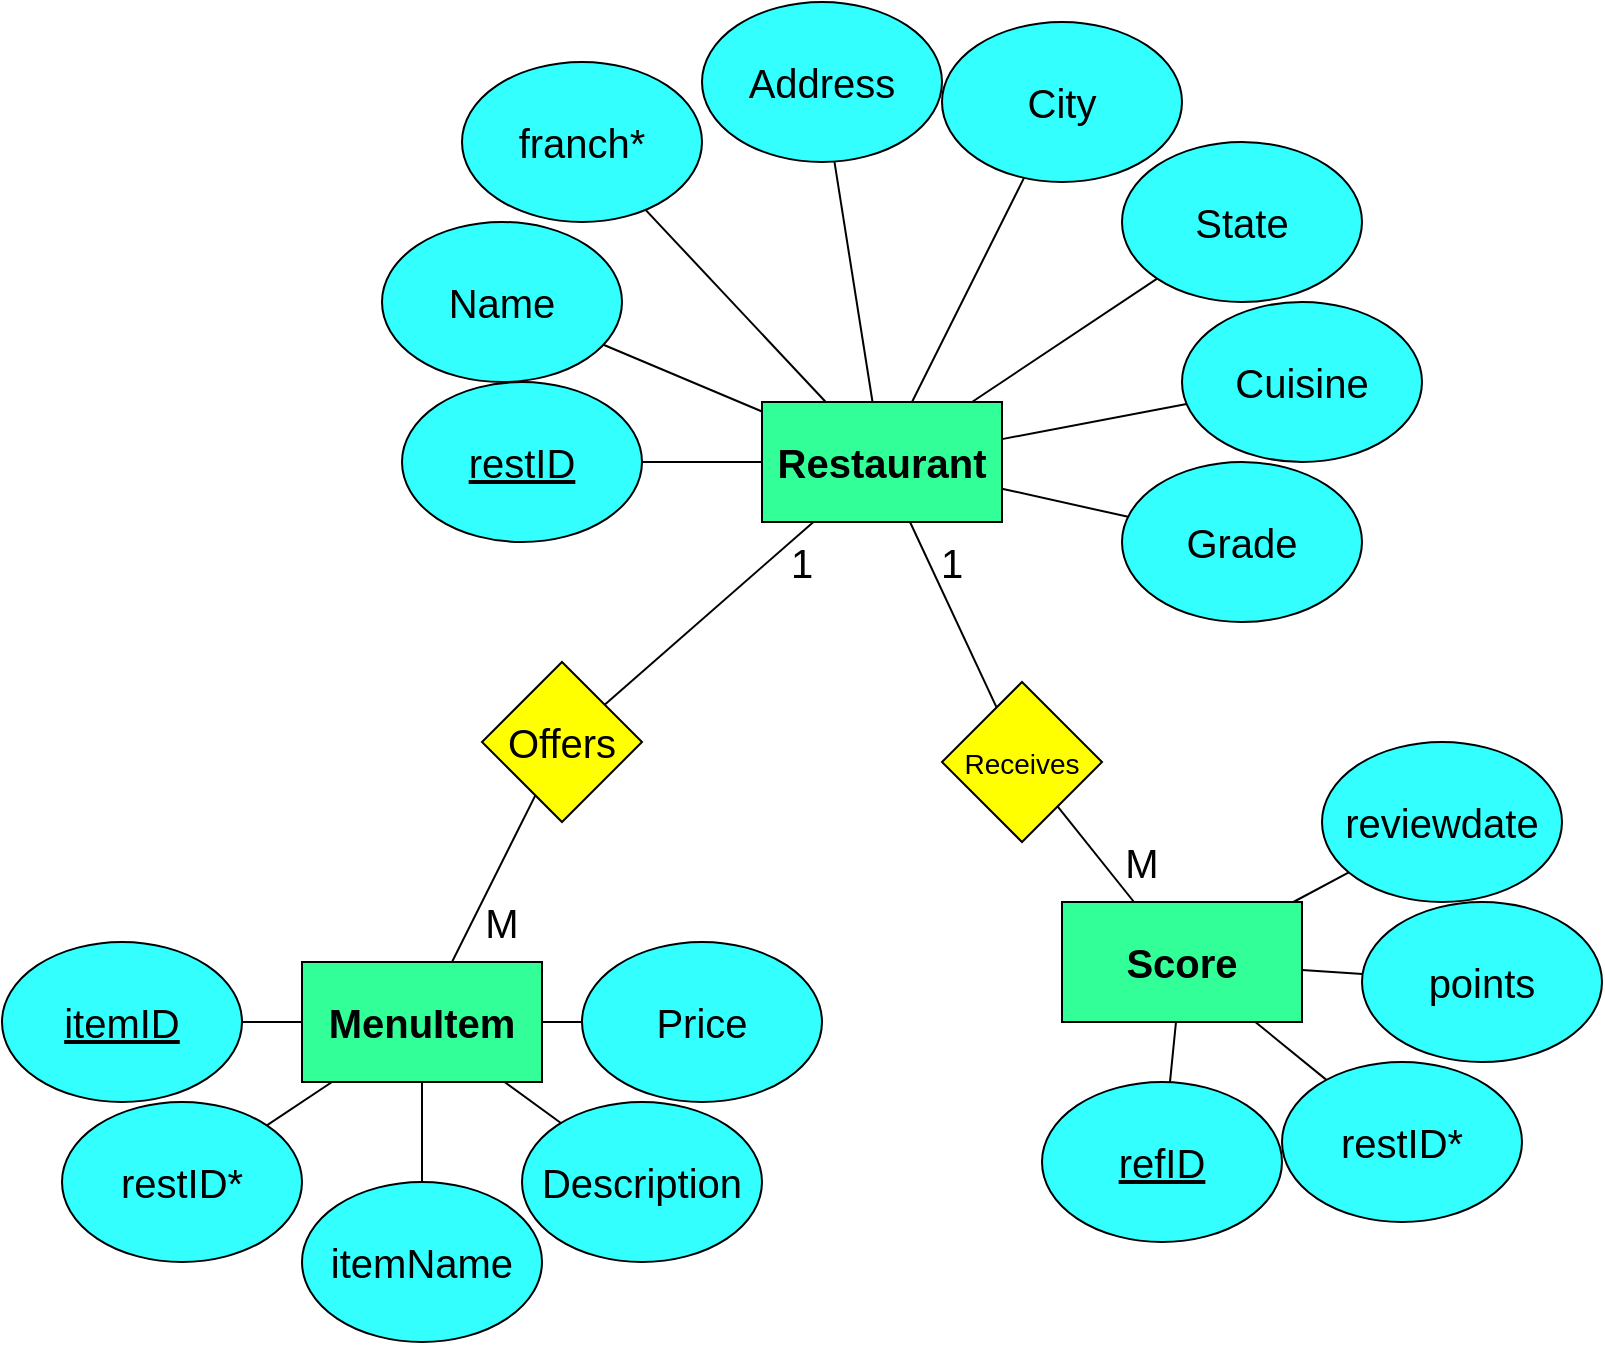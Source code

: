 <mxfile version="12.2.4" pages="1"><diagram id="u9rXE1uIUANwSrxgtIQM" name="Page-1"><mxGraphModel dx="537" dy="551" grid="1" gridSize="10" guides="1" tooltips="1" connect="1" arrows="1" fold="1" page="1" pageScale="1" pageWidth="850" pageHeight="1100" math="0" shadow="0"><root><mxCell id="0"/><mxCell id="1" parent="0"/><mxCell id="4u6x7rTlO3XGqmi1SIRX-15" value="" style="group" parent="1" vertex="1" connectable="0"><mxGeometry x="350" y="220" width="120" height="80" as="geometry"/></mxCell><mxCell id="4u6x7rTlO3XGqmi1SIRX-16" value="" style="ellipse;whiteSpace=wrap;html=1;fontSize=20;fillColor=#33FFFF;" parent="4u6x7rTlO3XGqmi1SIRX-15" vertex="1"><mxGeometry width="120" height="80" as="geometry"/></mxCell><mxCell id="4u6x7rTlO3XGqmi1SIRX-17" value="Name" style="text;html=1;strokeColor=none;fillColor=none;align=center;verticalAlign=middle;whiteSpace=wrap;rounded=0;fontSize=20;" parent="4u6x7rTlO3XGqmi1SIRX-15" vertex="1"><mxGeometry x="10" y="20" width="100" height="40" as="geometry"/></mxCell><mxCell id="4u6x7rTlO3XGqmi1SIRX-41" value="" style="group" parent="1" vertex="1" connectable="0"><mxGeometry x="360" y="300" width="120" height="80" as="geometry"/></mxCell><mxCell id="4u6x7rTlO3XGqmi1SIRX-42" value="" style="ellipse;whiteSpace=wrap;html=1;fontSize=20;fillColor=#33FFFF;" parent="4u6x7rTlO3XGqmi1SIRX-41" vertex="1"><mxGeometry width="120" height="80" as="geometry"/></mxCell><mxCell id="4u6x7rTlO3XGqmi1SIRX-43" value="&lt;u&gt;restID&lt;/u&gt;" style="text;html=1;strokeColor=none;fillColor=none;align=center;verticalAlign=middle;whiteSpace=wrap;rounded=0;fontSize=20;" parent="4u6x7rTlO3XGqmi1SIRX-41" vertex="1"><mxGeometry x="10" y="20" width="100" height="40" as="geometry"/></mxCell><mxCell id="4u6x7rTlO3XGqmi1SIRX-44" value="" style="group" parent="1" vertex="1" connectable="0"><mxGeometry x="390" y="140" width="120" height="80" as="geometry"/></mxCell><mxCell id="4u6x7rTlO3XGqmi1SIRX-45" value="" style="ellipse;whiteSpace=wrap;html=1;fontSize=20;fillColor=#33FFFF;" parent="4u6x7rTlO3XGqmi1SIRX-44" vertex="1"><mxGeometry width="120" height="80" as="geometry"/></mxCell><mxCell id="4u6x7rTlO3XGqmi1SIRX-46" value="franch*" style="text;html=1;strokeColor=none;fillColor=none;align=center;verticalAlign=middle;whiteSpace=wrap;rounded=0;fontSize=20;" parent="4u6x7rTlO3XGqmi1SIRX-44" vertex="1"><mxGeometry x="10" y="20" width="100" height="40" as="geometry"/></mxCell><mxCell id="4u6x7rTlO3XGqmi1SIRX-47" value="" style="group" parent="1" vertex="1" connectable="0"><mxGeometry x="510" y="110" width="120" height="80" as="geometry"/></mxCell><mxCell id="4u6x7rTlO3XGqmi1SIRX-48" value="" style="ellipse;whiteSpace=wrap;html=1;fontSize=20;fillColor=#33FFFF;" parent="4u6x7rTlO3XGqmi1SIRX-47" vertex="1"><mxGeometry width="120" height="80" as="geometry"/></mxCell><mxCell id="4u6x7rTlO3XGqmi1SIRX-49" value="Address" style="text;html=1;strokeColor=none;fillColor=none;align=center;verticalAlign=middle;whiteSpace=wrap;rounded=0;fontSize=20;" parent="4u6x7rTlO3XGqmi1SIRX-47" vertex="1"><mxGeometry x="10" y="20" width="100" height="40" as="geometry"/></mxCell><mxCell id="4u6x7rTlO3XGqmi1SIRX-50" value="" style="group" parent="1" vertex="1" connectable="0"><mxGeometry x="630" y="120" width="120" height="80" as="geometry"/></mxCell><mxCell id="4u6x7rTlO3XGqmi1SIRX-51" value="" style="ellipse;whiteSpace=wrap;html=1;fontSize=20;fillColor=#33FFFF;" parent="4u6x7rTlO3XGqmi1SIRX-50" vertex="1"><mxGeometry width="120" height="80" as="geometry"/></mxCell><mxCell id="4u6x7rTlO3XGqmi1SIRX-52" value="City" style="text;html=1;strokeColor=none;fillColor=none;align=center;verticalAlign=middle;whiteSpace=wrap;rounded=0;fontSize=20;" parent="4u6x7rTlO3XGqmi1SIRX-50" vertex="1"><mxGeometry x="10" y="20" width="100" height="40" as="geometry"/></mxCell><mxCell id="4u6x7rTlO3XGqmi1SIRX-53" value="" style="group" parent="1" vertex="1" connectable="0"><mxGeometry x="720" y="180" width="120" height="80" as="geometry"/></mxCell><mxCell id="4u6x7rTlO3XGqmi1SIRX-54" value="" style="ellipse;whiteSpace=wrap;html=1;fontSize=20;fillColor=#33FFFF;" parent="4u6x7rTlO3XGqmi1SIRX-53" vertex="1"><mxGeometry width="120" height="80" as="geometry"/></mxCell><mxCell id="4u6x7rTlO3XGqmi1SIRX-55" value="State" style="text;html=1;strokeColor=none;fillColor=none;align=center;verticalAlign=middle;whiteSpace=wrap;rounded=0;fontSize=20;" parent="4u6x7rTlO3XGqmi1SIRX-53" vertex="1"><mxGeometry x="10" y="20" width="100" height="40" as="geometry"/></mxCell><mxCell id="4u6x7rTlO3XGqmi1SIRX-56" value="" style="group" parent="1" vertex="1" connectable="0"><mxGeometry x="720" y="340" width="120" height="80" as="geometry"/></mxCell><mxCell id="4u6x7rTlO3XGqmi1SIRX-57" value="" style="ellipse;whiteSpace=wrap;html=1;fontSize=20;fillColor=#33FFFF;" parent="4u6x7rTlO3XGqmi1SIRX-56" vertex="1"><mxGeometry width="120" height="80" as="geometry"/></mxCell><mxCell id="4u6x7rTlO3XGqmi1SIRX-58" value="Grade" style="text;html=1;strokeColor=none;fillColor=none;align=center;verticalAlign=middle;whiteSpace=wrap;rounded=0;fontSize=20;" parent="4u6x7rTlO3XGqmi1SIRX-56" vertex="1"><mxGeometry x="10" y="20" width="100" height="40" as="geometry"/></mxCell><mxCell id="4u6x7rTlO3XGqmi1SIRX-62" value="" style="endArrow=none;html=1;rounded=0;fontSize=20;" parent="1" source="4u6x7rTlO3XGqmi1SIRX-32" target="4u6x7rTlO3XGqmi1SIRX-42" edge="1"><mxGeometry width="50" height="50" relative="1" as="geometry"><mxPoint x="590" y="300" as="sourcePoint"/><mxPoint x="465" y="225" as="targetPoint"/></mxGeometry></mxCell><mxCell id="4u6x7rTlO3XGqmi1SIRX-63" value="" style="endArrow=none;html=1;rounded=0;fontSize=20;" parent="1" source="4u6x7rTlO3XGqmi1SIRX-32" target="4u6x7rTlO3XGqmi1SIRX-45" edge="1"><mxGeometry width="50" height="50" relative="1" as="geometry"><mxPoint x="595" y="320" as="sourcePoint"/><mxPoint x="578.974" y="287.947" as="targetPoint"/></mxGeometry></mxCell><mxCell id="4u6x7rTlO3XGqmi1SIRX-64" value="" style="endArrow=none;html=1;rounded=0;fontSize=20;" parent="1" source="4u6x7rTlO3XGqmi1SIRX-48" target="4u6x7rTlO3XGqmi1SIRX-32" edge="1"><mxGeometry width="50" height="50" relative="1" as="geometry"><mxPoint x="629.983" y="320" as="sourcePoint"/><mxPoint x="665.593" y="266.541" as="targetPoint"/></mxGeometry></mxCell><mxCell id="4u6x7rTlO3XGqmi1SIRX-65" value="" style="endArrow=none;html=1;rounded=0;fontSize=20;" parent="1" source="4u6x7rTlO3XGqmi1SIRX-51" target="4u6x7rTlO3XGqmi1SIRX-32" edge="1"><mxGeometry width="50" height="50" relative="1" as="geometry"><mxPoint x="715.605" y="316.881" as="sourcePoint"/><mxPoint x="670.0" y="331.25" as="targetPoint"/></mxGeometry></mxCell><mxCell id="4u6x7rTlO3XGqmi1SIRX-66" value="" style="endArrow=none;html=1;rounded=0;fontSize=20;" parent="1" source="4u6x7rTlO3XGqmi1SIRX-32" target="4u6x7rTlO3XGqmi1SIRX-54" edge="1"><mxGeometry width="50" height="50" relative="1" as="geometry"><mxPoint x="713.773" y="376.04" as="sourcePoint"/><mxPoint x="670.0" y="365" as="targetPoint"/></mxGeometry></mxCell><mxCell id="4u6x7rTlO3XGqmi1SIRX-67" value="" style="endArrow=none;html=1;rounded=0;fontSize=20;" parent="1" source="4u6x7rTlO3XGqmi1SIRX-57" target="4u6x7rTlO3XGqmi1SIRX-32" edge="1"><mxGeometry width="50" height="50" relative="1" as="geometry"><mxPoint x="634.548" y="380" as="sourcePoint"/><mxPoint x="671.274" y="424.882" as="targetPoint"/></mxGeometry></mxCell><mxCell id="4u6x7rTlO3XGqmi1SIRX-96" value="" style="group" parent="1" vertex="1" connectable="0"><mxGeometry x="400" y="440" width="80" height="80" as="geometry"/></mxCell><mxCell id="4u6x7rTlO3XGqmi1SIRX-97" value="" style="rhombus;whiteSpace=wrap;html=1;fontSize=20;fillColor=#FFFF00;" parent="4u6x7rTlO3XGqmi1SIRX-96" vertex="1"><mxGeometry width="80" height="80" as="geometry"/></mxCell><mxCell id="4u6x7rTlO3XGqmi1SIRX-98" value="Offers" style="text;html=1;strokeColor=none;fillColor=none;align=center;verticalAlign=middle;whiteSpace=wrap;rounded=0;fontSize=20;" parent="4u6x7rTlO3XGqmi1SIRX-96" vertex="1"><mxGeometry x="10" y="25" width="60" height="30" as="geometry"/></mxCell><mxCell id="4u6x7rTlO3XGqmi1SIRX-99" value="" style="endArrow=none;html=1;rounded=0;fontSize=20;" parent="1" source="4u6x7rTlO3XGqmi1SIRX-32" target="4u6x7rTlO3XGqmi1SIRX-97" edge="1"><mxGeometry width="50" height="50" relative="1" as="geometry"><mxPoint x="650" y="530" as="sourcePoint"/><mxPoint x="700" y="480" as="targetPoint"/></mxGeometry></mxCell><mxCell id="4u6x7rTlO3XGqmi1SIRX-100" value="" style="endArrow=none;html=1;rounded=0;fontSize=20;" parent="1" source="4u6x7rTlO3XGqmi1SIRX-188" target="4u6x7rTlO3XGqmi1SIRX-97" edge="1"><mxGeometry width="50" height="50" relative="1" as="geometry"><mxPoint x="370" y="540" as="sourcePoint"/><mxPoint x="400" y="490" as="targetPoint"/></mxGeometry></mxCell><mxCell id="4u6x7rTlO3XGqmi1SIRX-101" value="1" style="text;html=1;strokeColor=none;fillColor=none;align=center;verticalAlign=middle;whiteSpace=wrap;rounded=0;fontSize=20;" parent="1" vertex="1"><mxGeometry x="550" y="380" width="20" height="20" as="geometry"/></mxCell><mxCell id="4u6x7rTlO3XGqmi1SIRX-102" value="M" style="text;html=1;strokeColor=none;fillColor=none;align=center;verticalAlign=middle;whiteSpace=wrap;rounded=0;fontSize=20;" parent="1" vertex="1"><mxGeometry x="400" y="560" width="20" height="20" as="geometry"/></mxCell><mxCell id="4u6x7rTlO3XGqmi1SIRX-103" value="" style="group" parent="1" vertex="1" connectable="0"><mxGeometry x="160" y="580" width="120" height="80" as="geometry"/></mxCell><mxCell id="4u6x7rTlO3XGqmi1SIRX-104" value="" style="ellipse;whiteSpace=wrap;html=1;fontSize=20;fillColor=#33FFFF;" parent="4u6x7rTlO3XGqmi1SIRX-103" vertex="1"><mxGeometry width="120" height="80" as="geometry"/></mxCell><mxCell id="4u6x7rTlO3XGqmi1SIRX-105" value="&lt;u&gt;itemID&lt;/u&gt;" style="text;html=1;strokeColor=none;fillColor=none;align=center;verticalAlign=middle;whiteSpace=wrap;rounded=0;fontSize=20;" parent="4u6x7rTlO3XGqmi1SIRX-103" vertex="1"><mxGeometry x="10" y="20" width="100" height="40" as="geometry"/></mxCell><mxCell id="4u6x7rTlO3XGqmi1SIRX-106" value="" style="group" parent="1" vertex="1" connectable="0"><mxGeometry x="310" y="700" width="120" height="80" as="geometry"/></mxCell><mxCell id="4u6x7rTlO3XGqmi1SIRX-107" value="" style="ellipse;whiteSpace=wrap;html=1;fontSize=20;fillColor=#33FFFF;" parent="4u6x7rTlO3XGqmi1SIRX-106" vertex="1"><mxGeometry width="120" height="80" as="geometry"/></mxCell><mxCell id="4u6x7rTlO3XGqmi1SIRX-108" value="itemName" style="text;html=1;strokeColor=none;fillColor=none;align=center;verticalAlign=middle;whiteSpace=wrap;rounded=0;fontSize=20;" parent="4u6x7rTlO3XGqmi1SIRX-106" vertex="1"><mxGeometry x="10" y="20" width="100" height="40" as="geometry"/></mxCell><mxCell id="4u6x7rTlO3XGqmi1SIRX-109" value="" style="group" parent="1" vertex="1" connectable="0"><mxGeometry x="190" y="660" width="120" height="80" as="geometry"/></mxCell><mxCell id="4u6x7rTlO3XGqmi1SIRX-110" value="" style="ellipse;whiteSpace=wrap;html=1;fontSize=20;fillColor=#33FFFF;" parent="4u6x7rTlO3XGqmi1SIRX-109" vertex="1"><mxGeometry width="120" height="80" as="geometry"/></mxCell><mxCell id="4u6x7rTlO3XGqmi1SIRX-111" value="restID*" style="text;html=1;strokeColor=none;fillColor=none;align=center;verticalAlign=middle;whiteSpace=wrap;rounded=0;fontSize=20;" parent="4u6x7rTlO3XGqmi1SIRX-109" vertex="1"><mxGeometry x="10" y="20" width="100" height="40" as="geometry"/></mxCell><mxCell id="4u6x7rTlO3XGqmi1SIRX-112" value="" style="group" parent="1" vertex="1" connectable="0"><mxGeometry x="420" y="660" width="120" height="80" as="geometry"/></mxCell><mxCell id="4u6x7rTlO3XGqmi1SIRX-113" value="" style="ellipse;whiteSpace=wrap;html=1;fontSize=20;fillColor=#33FFFF;" parent="4u6x7rTlO3XGqmi1SIRX-112" vertex="1"><mxGeometry width="120" height="80" as="geometry"/></mxCell><mxCell id="4u6x7rTlO3XGqmi1SIRX-114" value="Description" style="text;html=1;strokeColor=none;fillColor=none;align=center;verticalAlign=middle;whiteSpace=wrap;rounded=0;fontSize=20;" parent="4u6x7rTlO3XGqmi1SIRX-112" vertex="1"><mxGeometry x="10" y="20" width="100" height="40" as="geometry"/></mxCell><mxCell id="4u6x7rTlO3XGqmi1SIRX-115" value="" style="group" parent="1" vertex="1" connectable="0"><mxGeometry x="450" y="580" width="120" height="80" as="geometry"/></mxCell><mxCell id="4u6x7rTlO3XGqmi1SIRX-116" value="" style="ellipse;whiteSpace=wrap;html=1;fontSize=20;fillColor=#33FFFF;" parent="4u6x7rTlO3XGqmi1SIRX-115" vertex="1"><mxGeometry width="120" height="80" as="geometry"/></mxCell><mxCell id="4u6x7rTlO3XGqmi1SIRX-117" value="Price" style="text;html=1;strokeColor=none;fillColor=none;align=center;verticalAlign=middle;whiteSpace=wrap;rounded=0;fontSize=20;" parent="4u6x7rTlO3XGqmi1SIRX-115" vertex="1"><mxGeometry x="10" y="20" width="100" height="40" as="geometry"/></mxCell><mxCell id="4u6x7rTlO3XGqmi1SIRX-118" value="" style="endArrow=none;html=1;rounded=0;fontSize=20;" parent="1" source="4u6x7rTlO3XGqmi1SIRX-104" target="4u6x7rTlO3XGqmi1SIRX-188" edge="1"><mxGeometry width="50" height="50" relative="1" as="geometry"><mxPoint x="280" y="570" as="sourcePoint"/><mxPoint x="290" y="570" as="targetPoint"/></mxGeometry></mxCell><mxCell id="4u6x7rTlO3XGqmi1SIRX-119" value="" style="endArrow=none;html=1;rounded=0;fontSize=20;" parent="1" source="4u6x7rTlO3XGqmi1SIRX-188" target="4u6x7rTlO3XGqmi1SIRX-110" edge="1"><mxGeometry width="50" height="50" relative="1" as="geometry"><mxPoint x="325.0" y="650" as="sourcePoint"/><mxPoint x="320" y="630" as="targetPoint"/></mxGeometry></mxCell><mxCell id="4u6x7rTlO3XGqmi1SIRX-120" value="" style="endArrow=none;html=1;rounded=0;fontSize=20;" parent="1" source="4u6x7rTlO3XGqmi1SIRX-188" target="4u6x7rTlO3XGqmi1SIRX-107" edge="1"><mxGeometry width="50" height="50" relative="1" as="geometry"><mxPoint x="370" y="650" as="sourcePoint"/><mxPoint x="302.426" y="681.716" as="targetPoint"/></mxGeometry></mxCell><mxCell id="4u6x7rTlO3XGqmi1SIRX-124" value="" style="endArrow=none;html=1;rounded=0;fontSize=20;" parent="1" source="4u6x7rTlO3XGqmi1SIRX-188" target="4u6x7rTlO3XGqmi1SIRX-113" edge="1"><mxGeometry width="50" height="50" relative="1" as="geometry"><mxPoint x="411.25" y="650" as="sourcePoint"/><mxPoint x="380" y="710" as="targetPoint"/></mxGeometry></mxCell><mxCell id="4u6x7rTlO3XGqmi1SIRX-125" value="" style="endArrow=none;html=1;rounded=0;fontSize=20;" parent="1" source="4u6x7rTlO3XGqmi1SIRX-188" target="4u6x7rTlO3XGqmi1SIRX-116" edge="1"><mxGeometry width="50" height="50" relative="1" as="geometry"><mxPoint x="490" y="560" as="sourcePoint"/><mxPoint x="449.457" y="680.514" as="targetPoint"/></mxGeometry></mxCell><mxCell id="4u6x7rTlO3XGqmi1SIRX-129" value="" style="group" parent="1" vertex="1" connectable="0"><mxGeometry x="680" y="650" width="120" height="80" as="geometry"/></mxCell><mxCell id="4u6x7rTlO3XGqmi1SIRX-130" value="" style="ellipse;whiteSpace=wrap;html=1;fontSize=20;fillColor=#33FFFF;" parent="4u6x7rTlO3XGqmi1SIRX-129" vertex="1"><mxGeometry width="120" height="80" as="geometry"/></mxCell><mxCell id="4u6x7rTlO3XGqmi1SIRX-131" value="&lt;u&gt;refID&lt;/u&gt;" style="text;html=1;strokeColor=none;fillColor=none;align=center;verticalAlign=middle;whiteSpace=wrap;rounded=0;fontSize=20;" parent="4u6x7rTlO3XGqmi1SIRX-129" vertex="1"><mxGeometry x="10" y="20" width="100" height="40" as="geometry"/></mxCell><mxCell id="4u6x7rTlO3XGqmi1SIRX-132" value="" style="group" parent="1" vertex="1" connectable="0"><mxGeometry x="840" y="560" width="120" height="80" as="geometry"/></mxCell><mxCell id="4u6x7rTlO3XGqmi1SIRX-133" value="" style="ellipse;whiteSpace=wrap;html=1;fontSize=20;fillColor=#33FFFF;" parent="4u6x7rTlO3XGqmi1SIRX-132" vertex="1"><mxGeometry width="120" height="80" as="geometry"/></mxCell><mxCell id="4u6x7rTlO3XGqmi1SIRX-134" value="points" style="text;html=1;strokeColor=none;fillColor=none;align=center;verticalAlign=middle;whiteSpace=wrap;rounded=0;fontSize=20;" parent="4u6x7rTlO3XGqmi1SIRX-132" vertex="1"><mxGeometry x="10" y="20" width="100" height="40" as="geometry"/></mxCell><mxCell id="4u6x7rTlO3XGqmi1SIRX-135" value="" style="group" parent="1" vertex="1" connectable="0"><mxGeometry x="820" y="480" width="120" height="80" as="geometry"/></mxCell><mxCell id="4u6x7rTlO3XGqmi1SIRX-136" value="" style="ellipse;whiteSpace=wrap;html=1;fontSize=20;fillColor=#33FFFF;" parent="4u6x7rTlO3XGqmi1SIRX-135" vertex="1"><mxGeometry width="120" height="80" as="geometry"/></mxCell><mxCell id="4u6x7rTlO3XGqmi1SIRX-137" value="reviewdate" style="text;html=1;strokeColor=none;fillColor=none;align=center;verticalAlign=middle;whiteSpace=wrap;rounded=0;fontSize=20;" parent="4u6x7rTlO3XGqmi1SIRX-135" vertex="1"><mxGeometry x="10" y="20" width="100" height="40" as="geometry"/></mxCell><mxCell id="4u6x7rTlO3XGqmi1SIRX-138" value="" style="endArrow=none;html=1;rounded=0;fontSize=20;" parent="1" source="4u6x7rTlO3XGqmi1SIRX-130" target="4u6x7rTlO3XGqmi1SIRX-185" edge="1"><mxGeometry width="50" height="50" relative="1" as="geometry"><mxPoint x="740" y="520" as="sourcePoint"/><mxPoint x="740" y="620" as="targetPoint"/></mxGeometry></mxCell><mxCell id="4u6x7rTlO3XGqmi1SIRX-139" value="" style="endArrow=none;html=1;rounded=0;fontSize=20;" parent="1" source="4u6x7rTlO3XGqmi1SIRX-133" target="4u6x7rTlO3XGqmi1SIRX-185" edge="1"><mxGeometry width="50" height="50" relative="1" as="geometry"><mxPoint x="750" y="660" as="sourcePoint"/><mxPoint x="785" y="620" as="targetPoint"/></mxGeometry></mxCell><mxCell id="4u6x7rTlO3XGqmi1SIRX-140" value="" style="endArrow=none;html=1;rounded=0;fontSize=20;" parent="1" source="4u6x7rTlO3XGqmi1SIRX-136" target="4u6x7rTlO3XGqmi1SIRX-185" edge="1"><mxGeometry width="50" height="50" relative="1" as="geometry"><mxPoint x="827.63" y="651.678" as="sourcePoint"/><mxPoint x="860" y="510" as="targetPoint"/></mxGeometry></mxCell><mxCell id="4u6x7rTlO3XGqmi1SIRX-141" value="" style="group" parent="1" vertex="1" connectable="0"><mxGeometry x="630" y="450" width="80" height="80" as="geometry"/></mxCell><mxCell id="4u6x7rTlO3XGqmi1SIRX-142" value="" style="rhombus;whiteSpace=wrap;html=1;fontSize=20;fillColor=#FFFF00;" parent="4u6x7rTlO3XGqmi1SIRX-141" vertex="1"><mxGeometry width="80" height="80" as="geometry"/></mxCell><mxCell id="4u6x7rTlO3XGqmi1SIRX-143" value="&lt;font style=&quot;font-size: 14px;&quot;&gt;Receives&lt;/font&gt;" style="text;html=1;strokeColor=none;fillColor=none;align=center;verticalAlign=middle;whiteSpace=wrap;rounded=0;fontSize=20;" parent="4u6x7rTlO3XGqmi1SIRX-141" vertex="1"><mxGeometry x="10" y="20" width="60" height="35" as="geometry"/></mxCell><mxCell id="4u6x7rTlO3XGqmi1SIRX-144" value="" style="endArrow=none;html=1;rounded=0;fontSize=14;" parent="1" source="4u6x7rTlO3XGqmi1SIRX-32" target="4u6x7rTlO3XGqmi1SIRX-142" edge="1"><mxGeometry width="50" height="50" relative="1" as="geometry"><mxPoint x="680" y="440" as="sourcePoint"/><mxPoint x="730" y="390" as="targetPoint"/></mxGeometry></mxCell><mxCell id="4u6x7rTlO3XGqmi1SIRX-145" value="" style="endArrow=none;html=1;rounded=0;fontSize=14;" parent="1" source="4u6x7rTlO3XGqmi1SIRX-142" target="4u6x7rTlO3XGqmi1SIRX-185" edge="1"><mxGeometry width="50" height="50" relative="1" as="geometry"><mxPoint x="624" y="380" as="sourcePoint"/><mxPoint x="719" y="560" as="targetPoint"/></mxGeometry></mxCell><mxCell id="4u6x7rTlO3XGqmi1SIRX-146" value="1" style="text;html=1;strokeColor=none;fillColor=none;align=center;verticalAlign=middle;whiteSpace=wrap;rounded=0;fontSize=20;" parent="1" vertex="1"><mxGeometry x="620" y="380" width="30" height="20" as="geometry"/></mxCell><mxCell id="4u6x7rTlO3XGqmi1SIRX-147" value="M" style="text;html=1;strokeColor=none;fillColor=none;align=center;verticalAlign=middle;whiteSpace=wrap;rounded=0;fontSize=20;" parent="1" vertex="1"><mxGeometry x="720" y="530" width="20" height="20" as="geometry"/></mxCell><mxCell id="4u6x7rTlO3XGqmi1SIRX-183" value="" style="group" parent="1" vertex="1" connectable="0"><mxGeometry x="540" y="310" width="120" height="60" as="geometry"/></mxCell><mxCell id="4u6x7rTlO3XGqmi1SIRX-32" value="" style="rounded=0;whiteSpace=wrap;html=1;fillColor=#33FF99;" parent="4u6x7rTlO3XGqmi1SIRX-183" vertex="1"><mxGeometry width="120" height="60" as="geometry"/></mxCell><mxCell id="4u6x7rTlO3XGqmi1SIRX-33" value="&lt;b&gt;&lt;font style=&quot;font-size: 20px;&quot;&gt;Restaurant&lt;/font&gt;&lt;/b&gt;" style="text;html=1;strokeColor=none;fillColor=#33FF99;align=center;verticalAlign=middle;whiteSpace=wrap;rounded=0;" parent="4u6x7rTlO3XGqmi1SIRX-183" vertex="1"><mxGeometry x="10" y="10" width="100" height="40" as="geometry"/></mxCell><mxCell id="4u6x7rTlO3XGqmi1SIRX-184" value="" style="group" parent="1" vertex="1" connectable="0"><mxGeometry x="690" y="560" width="120" height="60" as="geometry"/></mxCell><mxCell id="4u6x7rTlO3XGqmi1SIRX-185" value="" style="rounded=0;whiteSpace=wrap;html=1;fillColor=#33FF99;" parent="4u6x7rTlO3XGqmi1SIRX-184" vertex="1"><mxGeometry width="120" height="60" as="geometry"/></mxCell><mxCell id="4u6x7rTlO3XGqmi1SIRX-186" value="&lt;span style=&quot;font-size: 20px;&quot;&gt;&lt;b&gt;Score&lt;/b&gt;&lt;/span&gt;" style="text;html=1;strokeColor=none;fillColor=#33FF99;align=center;verticalAlign=middle;whiteSpace=wrap;rounded=0;" parent="4u6x7rTlO3XGqmi1SIRX-184" vertex="1"><mxGeometry x="10" y="10" width="100" height="40" as="geometry"/></mxCell><mxCell id="4u6x7rTlO3XGqmi1SIRX-187" value="" style="group" parent="1" vertex="1" connectable="0"><mxGeometry x="310" y="590" width="120" height="60" as="geometry"/></mxCell><mxCell id="4u6x7rTlO3XGqmi1SIRX-188" value="" style="rounded=0;whiteSpace=wrap;html=1;fillColor=#33FF99;" parent="4u6x7rTlO3XGqmi1SIRX-187" vertex="1"><mxGeometry width="120" height="60" as="geometry"/></mxCell><mxCell id="4u6x7rTlO3XGqmi1SIRX-189" value="&lt;span style=&quot;font-size: 20px;&quot;&gt;&lt;b&gt;MenuItem&lt;/b&gt;&lt;/span&gt;" style="text;html=1;strokeColor=none;fillColor=#33FF99;align=center;verticalAlign=middle;whiteSpace=wrap;rounded=0;" parent="4u6x7rTlO3XGqmi1SIRX-187" vertex="1"><mxGeometry x="10" y="10" width="100" height="40" as="geometry"/></mxCell><mxCell id="4u6x7rTlO3XGqmi1SIRX-190" value="" style="group" parent="1" vertex="1" connectable="0"><mxGeometry x="800" y="640" width="120" height="80" as="geometry"/></mxCell><mxCell id="4u6x7rTlO3XGqmi1SIRX-191" value="" style="ellipse;whiteSpace=wrap;html=1;fontSize=20;fillColor=#33FFFF;" parent="4u6x7rTlO3XGqmi1SIRX-190" vertex="1"><mxGeometry width="120" height="80" as="geometry"/></mxCell><mxCell id="4u6x7rTlO3XGqmi1SIRX-192" value="restID*" style="text;html=1;strokeColor=none;fillColor=none;align=center;verticalAlign=middle;whiteSpace=wrap;rounded=0;fontSize=20;" parent="4u6x7rTlO3XGqmi1SIRX-190" vertex="1"><mxGeometry x="10" y="20" width="100" height="40" as="geometry"/></mxCell><mxCell id="4u6x7rTlO3XGqmi1SIRX-193" value="" style="endArrow=none;html=1;rounded=0;fontSize=14;fontColor=#33FF99;" parent="1" source="4u6x7rTlO3XGqmi1SIRX-191" target="4u6x7rTlO3XGqmi1SIRX-185" edge="1"><mxGeometry width="50" height="50" relative="1" as="geometry"><mxPoint x="830" y="790" as="sourcePoint"/><mxPoint x="880" y="740" as="targetPoint"/></mxGeometry></mxCell><mxCell id="yi5TaBq6CmcvU0_qPbko-27" value="" style="group" parent="1" vertex="1" connectable="0"><mxGeometry x="750" y="260" width="120" height="80" as="geometry"/></mxCell><mxCell id="yi5TaBq6CmcvU0_qPbko-28" value="" style="ellipse;whiteSpace=wrap;html=1;fontSize=20;fillColor=#33FFFF;" parent="yi5TaBq6CmcvU0_qPbko-27" vertex="1"><mxGeometry width="120" height="80" as="geometry"/></mxCell><mxCell id="yi5TaBq6CmcvU0_qPbko-29" value="Cuisine" style="text;html=1;strokeColor=none;fillColor=none;align=center;verticalAlign=middle;whiteSpace=wrap;rounded=0;fontSize=20;" parent="yi5TaBq6CmcvU0_qPbko-27" vertex="1"><mxGeometry x="10" y="20" width="100" height="40" as="geometry"/></mxCell><mxCell id="yi5TaBq6CmcvU0_qPbko-30" value="" style="endArrow=none;html=1;rounded=0;" parent="1" source="yi5TaBq6CmcvU0_qPbko-28" target="4u6x7rTlO3XGqmi1SIRX-32" edge="1"><mxGeometry width="50" height="50" relative="1" as="geometry"><mxPoint x="940" y="260" as="sourcePoint"/><mxPoint x="990" y="210" as="targetPoint"/></mxGeometry></mxCell><mxCell id="2" value="" style="endArrow=none;html=1;" parent="1" source="4u6x7rTlO3XGqmi1SIRX-32" target="4u6x7rTlO3XGqmi1SIRX-16" edge="1"><mxGeometry width="50" height="50" relative="1" as="geometry"><mxPoint x="510" y="370" as="sourcePoint"/><mxPoint x="580" y="420" as="targetPoint"/></mxGeometry></mxCell></root></mxGraphModel></diagram></mxfile>